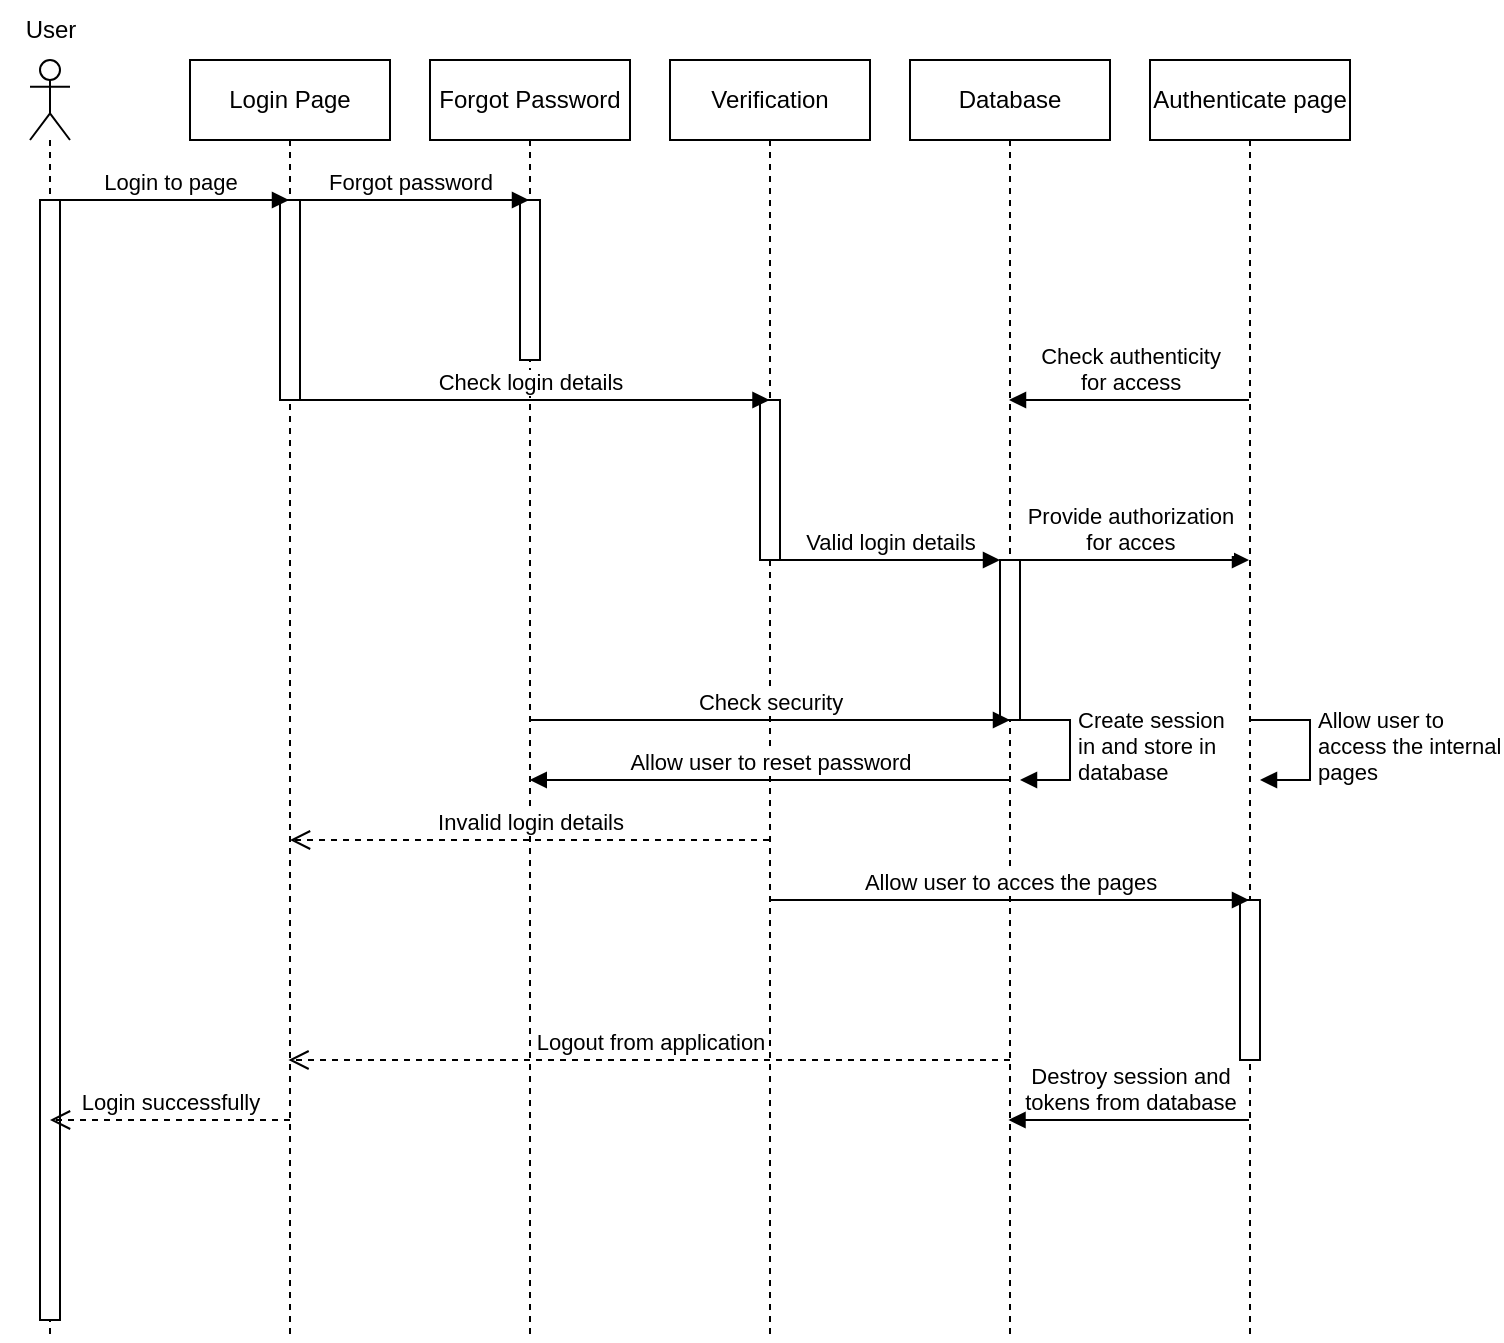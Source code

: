 <mxfile version="22.1.5" type="device">
  <diagram name="Page-1" id="G0ZUaRkxyIbJszNYvlnm">
    <mxGraphModel dx="653" dy="731" grid="1" gridSize="10" guides="1" tooltips="1" connect="1" arrows="1" fold="1" page="1" pageScale="1" pageWidth="850" pageHeight="1100" math="0" shadow="0">
      <root>
        <mxCell id="0" />
        <mxCell id="1" parent="0" />
        <mxCell id="fwQetxIIhN8tgjW5Q6ck-1" value="" style="shape=umlLifeline;perimeter=lifelinePerimeter;whiteSpace=wrap;html=1;container=1;dropTarget=0;collapsible=0;recursiveResize=0;outlineConnect=0;portConstraint=eastwest;newEdgeStyle={&quot;curved&quot;:0,&quot;rounded&quot;:0};participant=umlActor;" vertex="1" parent="1">
          <mxGeometry x="90" y="40" width="20" height="640" as="geometry" />
        </mxCell>
        <mxCell id="fwQetxIIhN8tgjW5Q6ck-4" value="" style="html=1;points=[[0,0,0,0,5],[0,1,0,0,-5],[1,0,0,0,5],[1,1,0,0,-5]];perimeter=orthogonalPerimeter;outlineConnect=0;targetShapes=umlLifeline;portConstraint=eastwest;newEdgeStyle={&quot;curved&quot;:0,&quot;rounded&quot;:0};" vertex="1" parent="fwQetxIIhN8tgjW5Q6ck-1">
          <mxGeometry x="5" y="70" width="10" height="560" as="geometry" />
        </mxCell>
        <mxCell id="fwQetxIIhN8tgjW5Q6ck-2" value="User" style="text;html=1;align=center;verticalAlign=middle;resizable=0;points=[];autosize=1;strokeColor=none;fillColor=none;" vertex="1" parent="1">
          <mxGeometry x="75" y="10" width="50" height="30" as="geometry" />
        </mxCell>
        <mxCell id="fwQetxIIhN8tgjW5Q6ck-3" value="Login Page" style="shape=umlLifeline;perimeter=lifelinePerimeter;whiteSpace=wrap;html=1;container=1;dropTarget=0;collapsible=0;recursiveResize=0;outlineConnect=0;portConstraint=eastwest;newEdgeStyle={&quot;curved&quot;:0,&quot;rounded&quot;:0};" vertex="1" parent="1">
          <mxGeometry x="170" y="40" width="100" height="640" as="geometry" />
        </mxCell>
        <mxCell id="fwQetxIIhN8tgjW5Q6ck-5" value="" style="html=1;points=[[0,0,0,0,5],[0,1,0,0,-5],[1,0,0,0,5],[1,1,0,0,-5]];perimeter=orthogonalPerimeter;outlineConnect=0;targetShapes=umlLifeline;portConstraint=eastwest;newEdgeStyle={&quot;curved&quot;:0,&quot;rounded&quot;:0};" vertex="1" parent="fwQetxIIhN8tgjW5Q6ck-3">
          <mxGeometry x="45" y="70" width="10" height="100" as="geometry" />
        </mxCell>
        <mxCell id="fwQetxIIhN8tgjW5Q6ck-6" value="Forgot Password" style="shape=umlLifeline;perimeter=lifelinePerimeter;whiteSpace=wrap;html=1;container=1;dropTarget=0;collapsible=0;recursiveResize=0;outlineConnect=0;portConstraint=eastwest;newEdgeStyle={&quot;curved&quot;:0,&quot;rounded&quot;:0};" vertex="1" parent="1">
          <mxGeometry x="290" y="40" width="100" height="640" as="geometry" />
        </mxCell>
        <mxCell id="fwQetxIIhN8tgjW5Q6ck-7" value="" style="html=1;points=[[0,0,0,0,5],[0,1,0,0,-5],[1,0,0,0,5],[1,1,0,0,-5]];perimeter=orthogonalPerimeter;outlineConnect=0;targetShapes=umlLifeline;portConstraint=eastwest;newEdgeStyle={&quot;curved&quot;:0,&quot;rounded&quot;:0};" vertex="1" parent="fwQetxIIhN8tgjW5Q6ck-6">
          <mxGeometry x="45" y="70" width="10" height="80" as="geometry" />
        </mxCell>
        <mxCell id="fwQetxIIhN8tgjW5Q6ck-8" value="Login to page" style="html=1;verticalAlign=bottom;endArrow=block;curved=0;rounded=0;" edge="1" parent="1">
          <mxGeometry width="80" relative="1" as="geometry">
            <mxPoint x="99.5" y="110" as="sourcePoint" />
            <mxPoint x="219.5" y="110" as="targetPoint" />
          </mxGeometry>
        </mxCell>
        <mxCell id="fwQetxIIhN8tgjW5Q6ck-9" value="Forgot password" style="html=1;verticalAlign=bottom;endArrow=block;curved=0;rounded=0;" edge="1" parent="1" target="fwQetxIIhN8tgjW5Q6ck-6">
          <mxGeometry width="80" relative="1" as="geometry">
            <mxPoint x="220" y="110" as="sourcePoint" />
            <mxPoint x="300" y="110" as="targetPoint" />
          </mxGeometry>
        </mxCell>
        <mxCell id="fwQetxIIhN8tgjW5Q6ck-10" value="Verification" style="shape=umlLifeline;perimeter=lifelinePerimeter;whiteSpace=wrap;html=1;container=1;dropTarget=0;collapsible=0;recursiveResize=0;outlineConnect=0;portConstraint=eastwest;newEdgeStyle={&quot;curved&quot;:0,&quot;rounded&quot;:0};" vertex="1" parent="1">
          <mxGeometry x="410" y="40" width="100" height="640" as="geometry" />
        </mxCell>
        <mxCell id="fwQetxIIhN8tgjW5Q6ck-11" value="" style="html=1;points=[[0,0,0,0,5],[0,1,0,0,-5],[1,0,0,0,5],[1,1,0,0,-5]];perimeter=orthogonalPerimeter;outlineConnect=0;targetShapes=umlLifeline;portConstraint=eastwest;newEdgeStyle={&quot;curved&quot;:0,&quot;rounded&quot;:0};" vertex="1" parent="fwQetxIIhN8tgjW5Q6ck-10">
          <mxGeometry x="45" y="170" width="10" height="80" as="geometry" />
        </mxCell>
        <mxCell id="fwQetxIIhN8tgjW5Q6ck-12" value="Check login details" style="html=1;verticalAlign=bottom;endArrow=block;curved=0;rounded=0;" edge="1" parent="1">
          <mxGeometry width="80" relative="1" as="geometry">
            <mxPoint x="220.25" y="210" as="sourcePoint" />
            <mxPoint x="459.75" y="210" as="targetPoint" />
          </mxGeometry>
        </mxCell>
        <mxCell id="fwQetxIIhN8tgjW5Q6ck-17" value="Database" style="shape=umlLifeline;perimeter=lifelinePerimeter;whiteSpace=wrap;html=1;container=1;dropTarget=0;collapsible=0;recursiveResize=0;outlineConnect=0;portConstraint=eastwest;newEdgeStyle={&quot;curved&quot;:0,&quot;rounded&quot;:0};" vertex="1" parent="1">
          <mxGeometry x="530" y="40" width="100" height="640" as="geometry" />
        </mxCell>
        <mxCell id="fwQetxIIhN8tgjW5Q6ck-18" value="" style="html=1;points=[[0,0,0,0,5],[0,1,0,0,-5],[1,0,0,0,5],[1,1,0,0,-5]];perimeter=orthogonalPerimeter;outlineConnect=0;targetShapes=umlLifeline;portConstraint=eastwest;newEdgeStyle={&quot;curved&quot;:0,&quot;rounded&quot;:0};" vertex="1" parent="fwQetxIIhN8tgjW5Q6ck-17">
          <mxGeometry x="45" y="250" width="10" height="80" as="geometry" />
        </mxCell>
        <mxCell id="fwQetxIIhN8tgjW5Q6ck-19" value="Valid login details" style="html=1;verticalAlign=bottom;endArrow=block;curved=0;rounded=0;" edge="1" parent="1" source="fwQetxIIhN8tgjW5Q6ck-11" target="fwQetxIIhN8tgjW5Q6ck-18">
          <mxGeometry width="80" relative="1" as="geometry">
            <mxPoint x="460" y="290" as="sourcePoint" />
            <mxPoint x="540" y="290" as="targetPoint" />
          </mxGeometry>
        </mxCell>
        <mxCell id="fwQetxIIhN8tgjW5Q6ck-20" value="Authenticate page" style="shape=umlLifeline;perimeter=lifelinePerimeter;whiteSpace=wrap;html=1;container=1;dropTarget=0;collapsible=0;recursiveResize=0;outlineConnect=0;portConstraint=eastwest;newEdgeStyle={&quot;curved&quot;:0,&quot;rounded&quot;:0};" vertex="1" parent="1">
          <mxGeometry x="650" y="40" width="100" height="640" as="geometry" />
        </mxCell>
        <mxCell id="fwQetxIIhN8tgjW5Q6ck-38" value="" style="html=1;points=[[0,0,0,0,5],[0,1,0,0,-5],[1,0,0,0,5],[1,1,0,0,-5]];perimeter=orthogonalPerimeter;outlineConnect=0;targetShapes=umlLifeline;portConstraint=eastwest;newEdgeStyle={&quot;curved&quot;:0,&quot;rounded&quot;:0};" vertex="1" parent="fwQetxIIhN8tgjW5Q6ck-20">
          <mxGeometry x="45" y="420" width="10" height="80" as="geometry" />
        </mxCell>
        <mxCell id="fwQetxIIhN8tgjW5Q6ck-22" value="Provide authorization&lt;br&gt;for acces" style="html=1;verticalAlign=bottom;endArrow=block;curved=0;rounded=0;" edge="1" parent="1" target="fwQetxIIhN8tgjW5Q6ck-20">
          <mxGeometry width="80" relative="1" as="geometry">
            <mxPoint x="580" y="290" as="sourcePoint" />
            <mxPoint x="660" y="290" as="targetPoint" />
          </mxGeometry>
        </mxCell>
        <mxCell id="fwQetxIIhN8tgjW5Q6ck-26" value="Check authenticity&lt;br&gt;for access" style="html=1;verticalAlign=bottom;endArrow=block;curved=0;rounded=0;" edge="1" parent="1">
          <mxGeometry width="80" relative="1" as="geometry">
            <mxPoint x="699.5" y="210" as="sourcePoint" />
            <mxPoint x="579.5" y="210" as="targetPoint" />
          </mxGeometry>
        </mxCell>
        <mxCell id="fwQetxIIhN8tgjW5Q6ck-30" value="Create session&amp;nbsp;&lt;br&gt;in and store in&lt;br&gt;database" style="html=1;align=left;spacingLeft=2;endArrow=block;rounded=0;edgeStyle=orthogonalEdgeStyle;curved=0;rounded=0;" edge="1" parent="1">
          <mxGeometry relative="1" as="geometry">
            <mxPoint x="580" y="370" as="sourcePoint" />
            <Array as="points">
              <mxPoint x="610" y="400" />
            </Array>
            <mxPoint x="585" y="400.0" as="targetPoint" />
          </mxGeometry>
        </mxCell>
        <mxCell id="fwQetxIIhN8tgjW5Q6ck-32" value="Allow user to&lt;br&gt;access the internal&lt;br&gt;pages" style="html=1;align=left;spacingLeft=2;endArrow=block;rounded=0;edgeStyle=orthogonalEdgeStyle;curved=0;rounded=0;" edge="1" parent="1">
          <mxGeometry relative="1" as="geometry">
            <mxPoint x="700" y="370" as="sourcePoint" />
            <Array as="points">
              <mxPoint x="730" y="400" />
            </Array>
            <mxPoint x="705" y="400.0" as="targetPoint" />
          </mxGeometry>
        </mxCell>
        <mxCell id="fwQetxIIhN8tgjW5Q6ck-33" value="Check security" style="html=1;verticalAlign=bottom;endArrow=block;curved=0;rounded=0;" edge="1" parent="1" source="fwQetxIIhN8tgjW5Q6ck-6">
          <mxGeometry width="80" relative="1" as="geometry">
            <mxPoint x="500" y="370" as="sourcePoint" />
            <mxPoint x="580" y="370" as="targetPoint" />
          </mxGeometry>
        </mxCell>
        <mxCell id="fwQetxIIhN8tgjW5Q6ck-34" value="Allow user to reset password" style="html=1;verticalAlign=bottom;endArrow=block;curved=0;rounded=0;" edge="1" parent="1">
          <mxGeometry width="80" relative="1" as="geometry">
            <mxPoint x="580.13" y="400" as="sourcePoint" />
            <mxPoint x="339.88" y="400" as="targetPoint" />
          </mxGeometry>
        </mxCell>
        <mxCell id="fwQetxIIhN8tgjW5Q6ck-36" value="Invalid login details" style="html=1;verticalAlign=bottom;endArrow=open;dashed=1;endSize=8;curved=0;rounded=0;" edge="1" parent="1" source="fwQetxIIhN8tgjW5Q6ck-10">
          <mxGeometry relative="1" as="geometry">
            <mxPoint x="300" y="430" as="sourcePoint" />
            <mxPoint x="220" y="430" as="targetPoint" />
          </mxGeometry>
        </mxCell>
        <mxCell id="fwQetxIIhN8tgjW5Q6ck-37" value="Allow user to acces the pages" style="html=1;verticalAlign=bottom;endArrow=block;curved=0;rounded=0;" edge="1" parent="1" target="fwQetxIIhN8tgjW5Q6ck-20">
          <mxGeometry width="80" relative="1" as="geometry">
            <mxPoint x="460" y="460" as="sourcePoint" />
            <mxPoint x="540" y="460" as="targetPoint" />
          </mxGeometry>
        </mxCell>
        <mxCell id="fwQetxIIhN8tgjW5Q6ck-40" value="Logout from application" style="html=1;verticalAlign=bottom;endArrow=open;dashed=1;endSize=8;curved=0;rounded=0;" edge="1" parent="1">
          <mxGeometry relative="1" as="geometry">
            <mxPoint x="580" y="540" as="sourcePoint" />
            <mxPoint x="219.25" y="540" as="targetPoint" />
          </mxGeometry>
        </mxCell>
        <mxCell id="fwQetxIIhN8tgjW5Q6ck-41" value="Destroy session and&lt;br&gt;tokens from database" style="html=1;verticalAlign=bottom;endArrow=block;curved=0;rounded=0;" edge="1" parent="1">
          <mxGeometry width="80" relative="1" as="geometry">
            <mxPoint x="699.5" y="570" as="sourcePoint" />
            <mxPoint x="579.25" y="570" as="targetPoint" />
          </mxGeometry>
        </mxCell>
        <mxCell id="fwQetxIIhN8tgjW5Q6ck-43" value="Login successfully" style="html=1;verticalAlign=bottom;endArrow=open;dashed=1;endSize=8;curved=0;rounded=0;" edge="1" parent="1" target="fwQetxIIhN8tgjW5Q6ck-1">
          <mxGeometry relative="1" as="geometry">
            <mxPoint x="220" y="570" as="sourcePoint" />
            <mxPoint x="140" y="570" as="targetPoint" />
          </mxGeometry>
        </mxCell>
      </root>
    </mxGraphModel>
  </diagram>
</mxfile>
